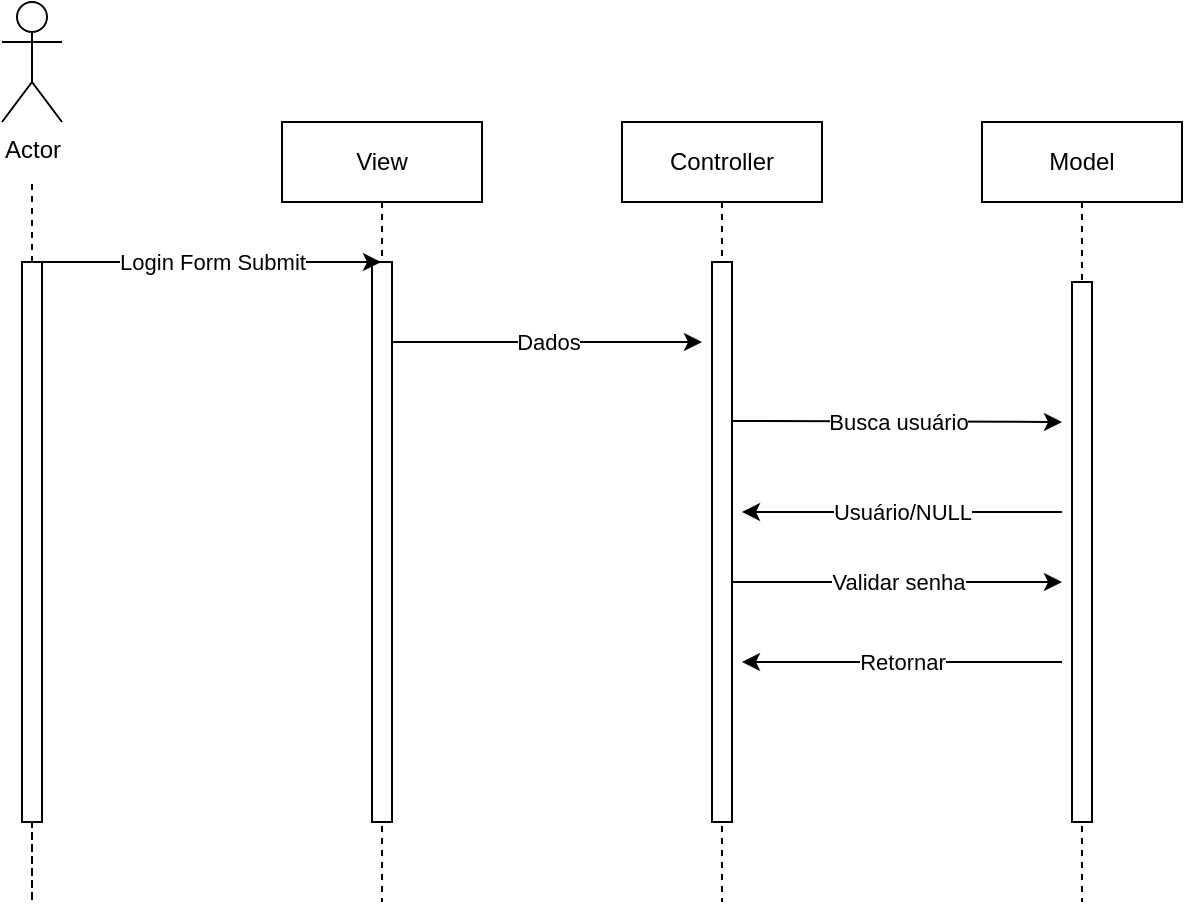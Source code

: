 <mxfile version="26.2.12">
  <diagram name="Page-1" id="2YBvvXClWsGukQMizWep">
    <mxGraphModel dx="1044" dy="575" grid="1" gridSize="10" guides="1" tooltips="1" connect="1" arrows="1" fold="1" page="1" pageScale="1" pageWidth="850" pageHeight="1100" math="0" shadow="0">
      <root>
        <mxCell id="0" />
        <mxCell id="1" parent="0" />
        <mxCell id="aM9ryv3xv72pqoxQDRHE-1" value="Controller" style="shape=umlLifeline;perimeter=lifelinePerimeter;whiteSpace=wrap;html=1;container=0;dropTarget=0;collapsible=0;recursiveResize=0;outlineConnect=0;portConstraint=eastwest;newEdgeStyle={&quot;edgeStyle&quot;:&quot;elbowEdgeStyle&quot;,&quot;elbow&quot;:&quot;vertical&quot;,&quot;curved&quot;:0,&quot;rounded&quot;:0};" parent="1" vertex="1">
          <mxGeometry x="460" y="90" width="100" height="390" as="geometry" />
        </mxCell>
        <mxCell id="aM9ryv3xv72pqoxQDRHE-2" value="" style="html=1;points=[];perimeter=orthogonalPerimeter;outlineConnect=0;targetShapes=umlLifeline;portConstraint=eastwest;newEdgeStyle={&quot;edgeStyle&quot;:&quot;elbowEdgeStyle&quot;,&quot;elbow&quot;:&quot;vertical&quot;,&quot;curved&quot;:0,&quot;rounded&quot;:0};" parent="aM9ryv3xv72pqoxQDRHE-1" vertex="1">
          <mxGeometry x="45" y="70" width="10" height="280" as="geometry" />
        </mxCell>
        <mxCell id="aM9ryv3xv72pqoxQDRHE-5" value="Model" style="shape=umlLifeline;perimeter=lifelinePerimeter;whiteSpace=wrap;html=1;container=0;dropTarget=0;collapsible=0;recursiveResize=0;outlineConnect=0;portConstraint=eastwest;newEdgeStyle={&quot;edgeStyle&quot;:&quot;elbowEdgeStyle&quot;,&quot;elbow&quot;:&quot;vertical&quot;,&quot;curved&quot;:0,&quot;rounded&quot;:0};" parent="1" vertex="1">
          <mxGeometry x="640" y="90" width="100" height="390" as="geometry" />
        </mxCell>
        <mxCell id="aM9ryv3xv72pqoxQDRHE-6" value="" style="html=1;points=[];perimeter=orthogonalPerimeter;outlineConnect=0;targetShapes=umlLifeline;portConstraint=eastwest;newEdgeStyle={&quot;edgeStyle&quot;:&quot;elbowEdgeStyle&quot;,&quot;elbow&quot;:&quot;vertical&quot;,&quot;curved&quot;:0,&quot;rounded&quot;:0};" parent="aM9ryv3xv72pqoxQDRHE-5" vertex="1">
          <mxGeometry x="45" y="80" width="10" height="270" as="geometry" />
        </mxCell>
        <mxCell id="PJppngB0k5njEGVOPo20-1" value="View" style="shape=umlLifeline;perimeter=lifelinePerimeter;whiteSpace=wrap;html=1;container=0;dropTarget=0;collapsible=0;recursiveResize=0;outlineConnect=0;portConstraint=eastwest;newEdgeStyle={&quot;edgeStyle&quot;:&quot;elbowEdgeStyle&quot;,&quot;elbow&quot;:&quot;vertical&quot;,&quot;curved&quot;:0,&quot;rounded&quot;:0};" parent="1" vertex="1">
          <mxGeometry x="290" y="90" width="100" height="390" as="geometry" />
        </mxCell>
        <mxCell id="PJppngB0k5njEGVOPo20-2" value="" style="html=1;points=[];perimeter=orthogonalPerimeter;outlineConnect=0;targetShapes=umlLifeline;portConstraint=eastwest;newEdgeStyle={&quot;edgeStyle&quot;:&quot;elbowEdgeStyle&quot;,&quot;elbow&quot;:&quot;vertical&quot;,&quot;curved&quot;:0,&quot;rounded&quot;:0};" parent="PJppngB0k5njEGVOPo20-1" vertex="1">
          <mxGeometry x="45" y="70" width="10" height="280" as="geometry" />
        </mxCell>
        <mxCell id="PJppngB0k5njEGVOPo20-5" value="Actor" style="shape=umlActor;verticalLabelPosition=bottom;verticalAlign=top;html=1;outlineConnect=0;" parent="1" vertex="1">
          <mxGeometry x="150" y="30" width="30" height="60" as="geometry" />
        </mxCell>
        <mxCell id="PJppngB0k5njEGVOPo20-13" value="" style="endArrow=none;dashed=1;html=1;rounded=0;" parent="1" source="PJppngB0k5njEGVOPo20-10" edge="1">
          <mxGeometry width="50" height="50" relative="1" as="geometry">
            <mxPoint x="380" y="260" as="sourcePoint" />
            <mxPoint x="165" y="120" as="targetPoint" />
            <Array as="points">
              <mxPoint x="165" y="480" />
              <mxPoint x="165" y="160" />
            </Array>
          </mxGeometry>
        </mxCell>
        <mxCell id="PJppngB0k5njEGVOPo20-14" value="" style="endArrow=classic;html=1;rounded=0;" parent="1" edge="1">
          <mxGeometry relative="1" as="geometry">
            <mxPoint x="170" y="160" as="sourcePoint" />
            <mxPoint x="339.5" y="160" as="targetPoint" />
          </mxGeometry>
        </mxCell>
        <mxCell id="PJppngB0k5njEGVOPo20-15" value="Login Form Submit" style="edgeLabel;resizable=0;html=1;;align=center;verticalAlign=middle;" parent="PJppngB0k5njEGVOPo20-14" connectable="0" vertex="1">
          <mxGeometry relative="1" as="geometry" />
        </mxCell>
        <mxCell id="fh4NgF1UExSLEhGx4c00-1" value="" style="endArrow=classic;html=1;rounded=0;" edge="1" parent="1">
          <mxGeometry relative="1" as="geometry">
            <mxPoint x="345" y="200" as="sourcePoint" />
            <mxPoint x="500" y="200" as="targetPoint" />
          </mxGeometry>
        </mxCell>
        <mxCell id="fh4NgF1UExSLEhGx4c00-2" value="Dados" style="edgeLabel;resizable=0;html=1;;align=center;verticalAlign=middle;" connectable="0" vertex="1" parent="fh4NgF1UExSLEhGx4c00-1">
          <mxGeometry relative="1" as="geometry" />
        </mxCell>
        <mxCell id="fh4NgF1UExSLEhGx4c00-4" value="" style="endArrow=classic;html=1;rounded=0;" edge="1" parent="1">
          <mxGeometry relative="1" as="geometry">
            <mxPoint x="515" y="239.5" as="sourcePoint" />
            <mxPoint x="680" y="240" as="targetPoint" />
          </mxGeometry>
        </mxCell>
        <mxCell id="fh4NgF1UExSLEhGx4c00-5" value="Busca usuário" style="edgeLabel;resizable=0;html=1;;align=center;verticalAlign=middle;" connectable="0" vertex="1" parent="fh4NgF1UExSLEhGx4c00-4">
          <mxGeometry relative="1" as="geometry" />
        </mxCell>
        <mxCell id="PJppngB0k5njEGVOPo20-10" value="" style="html=1;points=[];perimeter=orthogonalPerimeter;outlineConnect=0;targetShapes=umlLifeline;portConstraint=eastwest;newEdgeStyle={&quot;edgeStyle&quot;:&quot;elbowEdgeStyle&quot;,&quot;elbow&quot;:&quot;vertical&quot;,&quot;curved&quot;:0,&quot;rounded&quot;:0};" parent="1" vertex="1">
          <mxGeometry x="160" y="160" width="10" height="280" as="geometry" />
        </mxCell>
        <mxCell id="fh4NgF1UExSLEhGx4c00-9" value="" style="endArrow=classic;html=1;rounded=0;" edge="1" parent="1">
          <mxGeometry relative="1" as="geometry">
            <mxPoint x="680" y="285" as="sourcePoint" />
            <mxPoint x="520" y="285" as="targetPoint" />
          </mxGeometry>
        </mxCell>
        <mxCell id="fh4NgF1UExSLEhGx4c00-10" value="Usuário/NULL" style="edgeLabel;resizable=0;html=1;;align=center;verticalAlign=middle;" connectable="0" vertex="1" parent="fh4NgF1UExSLEhGx4c00-9">
          <mxGeometry relative="1" as="geometry" />
        </mxCell>
        <mxCell id="fh4NgF1UExSLEhGx4c00-13" value="" style="endArrow=classic;html=1;rounded=0;" edge="1" parent="1">
          <mxGeometry relative="1" as="geometry">
            <mxPoint x="515" y="320" as="sourcePoint" />
            <mxPoint x="680" y="320" as="targetPoint" />
          </mxGeometry>
        </mxCell>
        <mxCell id="fh4NgF1UExSLEhGx4c00-14" value="Validar senha" style="edgeLabel;resizable=0;html=1;;align=center;verticalAlign=middle;" connectable="0" vertex="1" parent="fh4NgF1UExSLEhGx4c00-13">
          <mxGeometry relative="1" as="geometry" />
        </mxCell>
        <mxCell id="fh4NgF1UExSLEhGx4c00-15" value="" style="endArrow=classic;html=1;rounded=0;" edge="1" parent="1">
          <mxGeometry relative="1" as="geometry">
            <mxPoint x="680" y="360" as="sourcePoint" />
            <mxPoint x="520" y="360" as="targetPoint" />
          </mxGeometry>
        </mxCell>
        <mxCell id="fh4NgF1UExSLEhGx4c00-16" value="Retornar" style="edgeLabel;resizable=0;html=1;;align=center;verticalAlign=middle;" connectable="0" vertex="1" parent="fh4NgF1UExSLEhGx4c00-15">
          <mxGeometry relative="1" as="geometry" />
        </mxCell>
      </root>
    </mxGraphModel>
  </diagram>
</mxfile>
